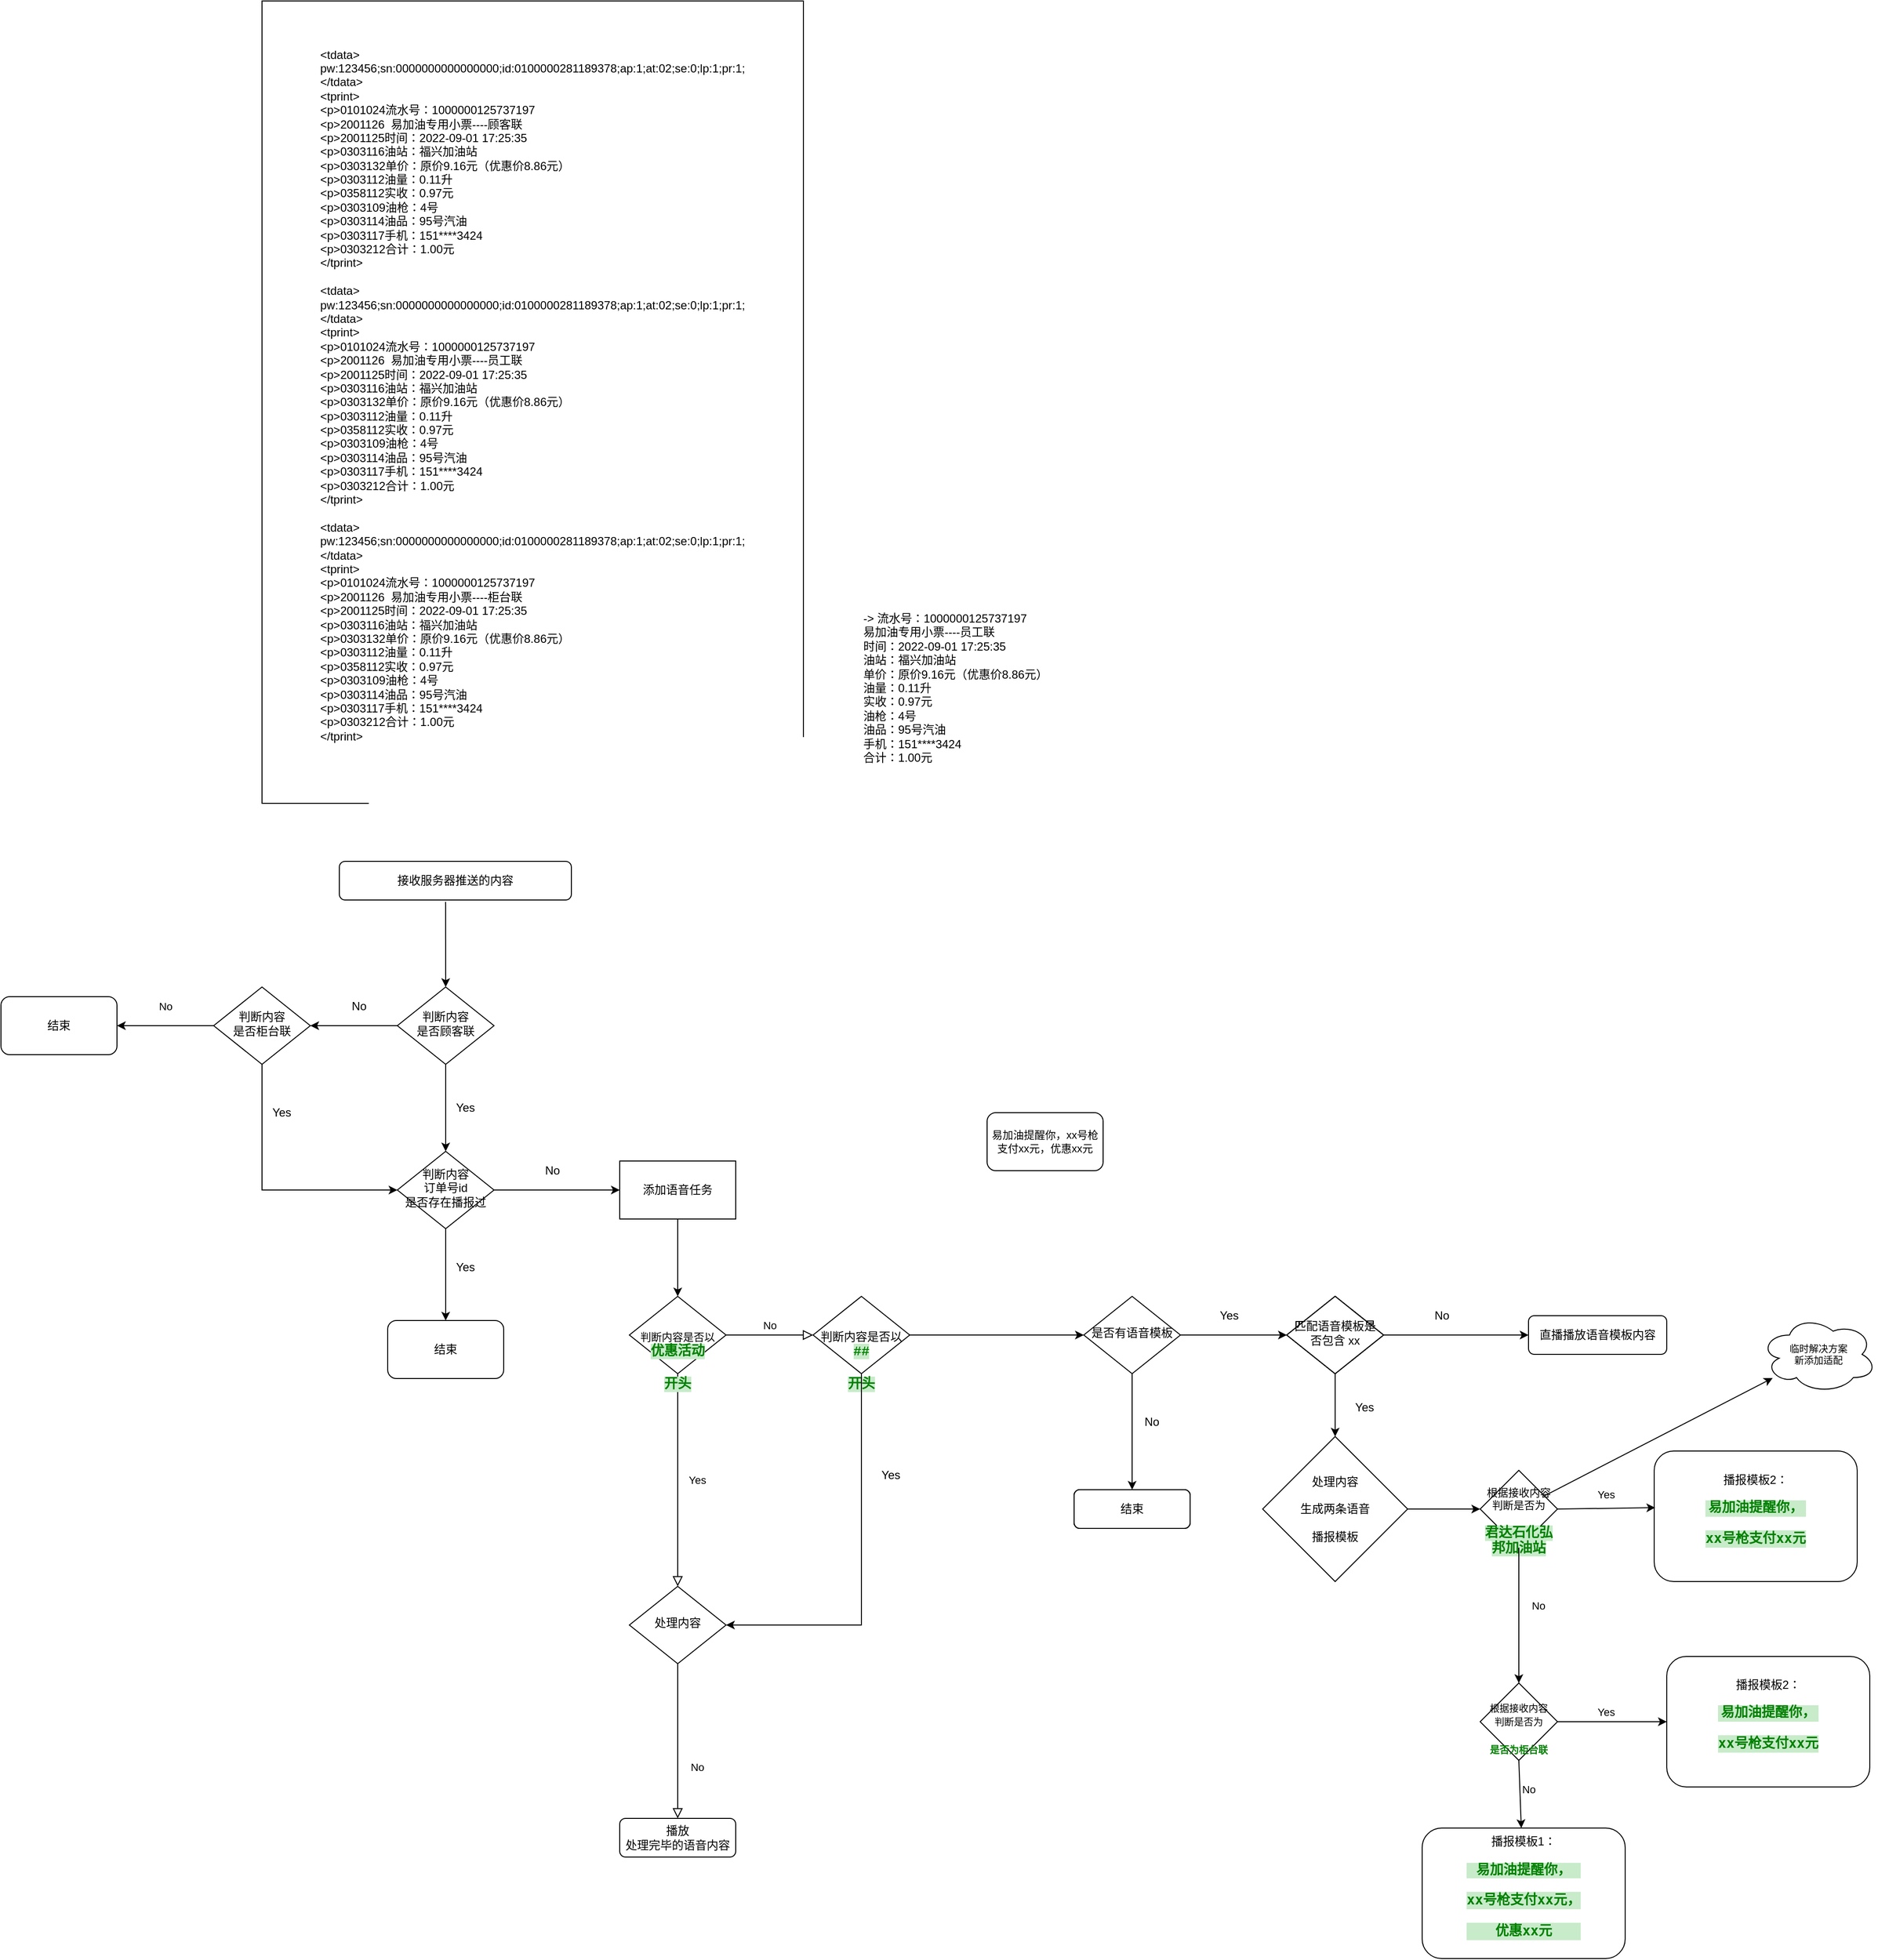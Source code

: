 <mxfile version="20.2.8" type="github">
  <diagram id="C5RBs43oDa-KdzZeNtuy" name="Page-1">
    <mxGraphModel dx="1896" dy="1737" grid="1" gridSize="10" guides="1" tooltips="1" connect="1" arrows="1" fold="1" page="1" pageScale="1" pageWidth="827" pageHeight="1169" math="0" shadow="0">
      <root>
        <mxCell id="WIyWlLk6GJQsqaUBKTNV-0" />
        <mxCell id="WIyWlLk6GJQsqaUBKTNV-1" parent="WIyWlLk6GJQsqaUBKTNV-0" />
        <mxCell id="WIyWlLk6GJQsqaUBKTNV-3" value="接收服务器推送的内容" style="rounded=1;whiteSpace=wrap;html=1;fontSize=12;glass=0;strokeWidth=1;shadow=0;" parent="WIyWlLk6GJQsqaUBKTNV-1" vertex="1">
          <mxGeometry x="-30" y="80" width="240" height="40" as="geometry" />
        </mxCell>
        <mxCell id="WIyWlLk6GJQsqaUBKTNV-4" value="Yes" style="rounded=0;html=1;jettySize=auto;orthogonalLoop=1;fontSize=11;endArrow=block;endFill=0;endSize=8;strokeWidth=1;shadow=0;labelBackgroundColor=none;edgeStyle=orthogonalEdgeStyle;" parent="WIyWlLk6GJQsqaUBKTNV-1" source="WIyWlLk6GJQsqaUBKTNV-6" target="WIyWlLk6GJQsqaUBKTNV-10" edge="1">
          <mxGeometry y="20" relative="1" as="geometry">
            <mxPoint as="offset" />
          </mxGeometry>
        </mxCell>
        <mxCell id="WIyWlLk6GJQsqaUBKTNV-5" value="No" style="edgeStyle=orthogonalEdgeStyle;rounded=0;html=1;jettySize=auto;orthogonalLoop=1;fontSize=11;endArrow=block;endFill=0;endSize=8;strokeWidth=1;shadow=0;labelBackgroundColor=none;entryX=0;entryY=0.5;entryDx=0;entryDy=0;" parent="WIyWlLk6GJQsqaUBKTNV-1" source="WIyWlLk6GJQsqaUBKTNV-6" target="bQDX-uMfjQgSmkw6_x5k-5" edge="1">
          <mxGeometry y="10" relative="1" as="geometry">
            <mxPoint as="offset" />
            <mxPoint x="450" y="520" as="targetPoint" />
          </mxGeometry>
        </mxCell>
        <mxCell id="WIyWlLk6GJQsqaUBKTNV-6" value="&lt;font style=&quot;font-size: 11px;&quot;&gt;&lt;br&gt;&lt;br&gt;&lt;br&gt;&lt;br&gt;判断内容是否以&lt;br&gt;&lt;/font&gt;&lt;span style=&quot;color: rgb(0, 128, 0); font-weight: bold; background-color: rgb(200, 235, 202); font-family: &amp;quot;Courier New&amp;quot;, monospace; font-size: 10.5pt;&quot;&gt;优惠活动&lt;br&gt;&lt;br&gt;开头&lt;/span&gt;" style="rhombus;whiteSpace=wrap;html=1;shadow=0;fontFamily=Helvetica;fontSize=12;align=center;strokeWidth=1;spacing=6;spacingTop=-4;" parent="WIyWlLk6GJQsqaUBKTNV-1" vertex="1">
          <mxGeometry x="270" y="530" width="100" height="80" as="geometry" />
        </mxCell>
        <mxCell id="WIyWlLk6GJQsqaUBKTNV-8" value="No" style="rounded=0;html=1;jettySize=auto;orthogonalLoop=1;fontSize=11;endArrow=block;endFill=0;endSize=8;strokeWidth=1;shadow=0;labelBackgroundColor=none;edgeStyle=orthogonalEdgeStyle;" parent="WIyWlLk6GJQsqaUBKTNV-1" source="WIyWlLk6GJQsqaUBKTNV-10" target="WIyWlLk6GJQsqaUBKTNV-11" edge="1">
          <mxGeometry x="0.333" y="20" relative="1" as="geometry">
            <mxPoint as="offset" />
          </mxGeometry>
        </mxCell>
        <mxCell id="WIyWlLk6GJQsqaUBKTNV-10" value="处理内容" style="rhombus;whiteSpace=wrap;html=1;shadow=0;fontFamily=Helvetica;fontSize=12;align=center;strokeWidth=1;spacing=6;spacingTop=-4;" parent="WIyWlLk6GJQsqaUBKTNV-1" vertex="1">
          <mxGeometry x="270" y="830" width="100" height="80" as="geometry" />
        </mxCell>
        <mxCell id="WIyWlLk6GJQsqaUBKTNV-11" value="播放&lt;br&gt;处理完毕的语音内容" style="rounded=1;whiteSpace=wrap;html=1;fontSize=12;glass=0;strokeWidth=1;shadow=0;" parent="WIyWlLk6GJQsqaUBKTNV-1" vertex="1">
          <mxGeometry x="260" y="1070" width="120" height="40" as="geometry" />
        </mxCell>
        <mxCell id="bQDX-uMfjQgSmkw6_x5k-0" value="-&gt; 流水号：1000000125737197&#xa;  易加油专用小票----员工联&#xa;时间：2022-09-01 17:25:35&#xa;油站：福兴加油站&#xa;单价：原价9.16元（优惠价8.86元）&#xa;油量：0.11升&#xa;实收：0.97元&#xa;油枪：4号&#xa;油品：95号汽油&#xa;手机：151****3424&#xa;合计：1.00元" style="text;whiteSpace=wrap;html=1;" vertex="1" parent="WIyWlLk6GJQsqaUBKTNV-1">
          <mxGeometry x="510" y="-185" width="230" height="180" as="geometry" />
        </mxCell>
        <mxCell id="bQDX-uMfjQgSmkw6_x5k-4" value="&lt;div style=&quot;text-align: left;&quot;&gt;&amp;lt;tdata&amp;gt;&lt;/div&gt;&lt;div style=&quot;text-align: left;&quot;&gt;&lt;span style=&quot;&quot;&gt;	&lt;/span&gt;pw:123456;sn:0000000000000000;id:0100000281189378;ap:1;at:02;se:0;lp:1;pr:1;&lt;/div&gt;&lt;div style=&quot;text-align: left;&quot;&gt;&amp;lt;/tdata&amp;gt;&lt;/div&gt;&lt;div style=&quot;text-align: left;&quot;&gt;&amp;lt;tprint&amp;gt;&lt;/div&gt;&lt;div style=&quot;text-align: left;&quot;&gt;&amp;lt;p&amp;gt;0101024流水号：1000000125737197&lt;/div&gt;&lt;div style=&quot;text-align: left;&quot;&gt;&amp;lt;p&amp;gt;2001126&amp;nbsp; 易加油专用小票----顾客联&lt;/div&gt;&lt;div style=&quot;text-align: left;&quot;&gt;&amp;lt;p&amp;gt;2001125时间：2022-09-01 17:25:35&lt;/div&gt;&lt;div style=&quot;text-align: left;&quot;&gt;&amp;lt;p&amp;gt;0303116油站：福兴加油站&lt;/div&gt;&lt;div style=&quot;text-align: left;&quot;&gt;&amp;lt;p&amp;gt;0303132单价：原价9.16元（优惠价8.86元）&lt;/div&gt;&lt;div style=&quot;text-align: left;&quot;&gt;&amp;lt;p&amp;gt;0303112油量：0.11升&lt;/div&gt;&lt;div style=&quot;text-align: left;&quot;&gt;&amp;lt;p&amp;gt;0358112实收：0.97元&lt;/div&gt;&lt;div style=&quot;text-align: left;&quot;&gt;&amp;lt;p&amp;gt;0303109油枪：4号&lt;/div&gt;&lt;div style=&quot;text-align: left;&quot;&gt;&amp;lt;p&amp;gt;0303114油品：95号汽油&lt;/div&gt;&lt;div style=&quot;text-align: left;&quot;&gt;&amp;lt;p&amp;gt;0303117手机：151****3424&lt;/div&gt;&lt;div style=&quot;text-align: left;&quot;&gt;&amp;lt;p&amp;gt;0303212合计：1.00元&lt;/div&gt;&lt;div style=&quot;text-align: left;&quot;&gt;&amp;lt;/tprint&amp;gt;&lt;/div&gt;&lt;div&gt;&lt;br&gt;&lt;/div&gt;&lt;div&gt;&lt;div style=&quot;text-align: left;&quot;&gt;&amp;lt;tdata&amp;gt;&lt;/div&gt;&lt;div style=&quot;text-align: left;&quot;&gt;&lt;span style=&quot;&quot;&gt;	&lt;/span&gt;pw:123456;sn:0000000000000000;id:0100000281189378;ap:1;at:02;se:0;lp:1;pr:1;&lt;/div&gt;&lt;div style=&quot;text-align: left;&quot;&gt;&amp;lt;/tdata&amp;gt;&lt;/div&gt;&lt;div style=&quot;text-align: left;&quot;&gt;&amp;lt;tprint&amp;gt;&lt;/div&gt;&lt;div style=&quot;text-align: left;&quot;&gt;&amp;lt;p&amp;gt;0101024流水号：1000000125737197&lt;/div&gt;&lt;div style=&quot;text-align: left;&quot;&gt;&amp;lt;p&amp;gt;2001126&amp;nbsp; 易加油专用小票----员工联&lt;/div&gt;&lt;div style=&quot;text-align: left;&quot;&gt;&amp;lt;p&amp;gt;2001125时间：2022-09-01 17:25:35&lt;/div&gt;&lt;div style=&quot;text-align: left;&quot;&gt;&amp;lt;p&amp;gt;0303116油站：福兴加油站&lt;/div&gt;&lt;div style=&quot;text-align: left;&quot;&gt;&amp;lt;p&amp;gt;0303132单价：原价9.16元（优惠价8.86元）&lt;/div&gt;&lt;div style=&quot;text-align: left;&quot;&gt;&amp;lt;p&amp;gt;0303112油量：0.11升&lt;/div&gt;&lt;div style=&quot;text-align: left;&quot;&gt;&amp;lt;p&amp;gt;0358112实收：0.97元&lt;/div&gt;&lt;div style=&quot;text-align: left;&quot;&gt;&amp;lt;p&amp;gt;0303109油枪：4号&lt;/div&gt;&lt;div style=&quot;text-align: left;&quot;&gt;&amp;lt;p&amp;gt;0303114油品：95号汽油&lt;/div&gt;&lt;div style=&quot;text-align: left;&quot;&gt;&amp;lt;p&amp;gt;0303117手机：151****3424&lt;/div&gt;&lt;div style=&quot;text-align: left;&quot;&gt;&amp;lt;p&amp;gt;0303212合计：1.00元&lt;/div&gt;&lt;div style=&quot;text-align: left;&quot;&gt;&amp;lt;/tprint&amp;gt;&lt;/div&gt;&lt;div&gt;&lt;br&gt;&lt;div style=&quot;text-align: left;&quot;&gt;&amp;lt;tdata&amp;gt;&lt;/div&gt;&lt;div style=&quot;text-align: left;&quot;&gt;&lt;span style=&quot;&quot;&gt;	&lt;/span&gt;pw:123456;sn:0000000000000000;id:0100000281189378;ap:1;at:02;se:0;lp:1;pr:1;&lt;/div&gt;&lt;div style=&quot;text-align: left;&quot;&gt;&amp;lt;/tdata&amp;gt;&lt;/div&gt;&lt;div style=&quot;text-align: left;&quot;&gt;&amp;lt;tprint&amp;gt;&lt;/div&gt;&lt;div style=&quot;text-align: left;&quot;&gt;&amp;lt;p&amp;gt;0101024流水号：1000000125737197&lt;/div&gt;&lt;div style=&quot;text-align: left;&quot;&gt;&amp;lt;p&amp;gt;2001126&amp;nbsp; 易加油专用小票----柜台联&lt;/div&gt;&lt;div style=&quot;text-align: left;&quot;&gt;&amp;lt;p&amp;gt;2001125时间：2022-09-01 17:25:35&lt;/div&gt;&lt;div style=&quot;text-align: left;&quot;&gt;&amp;lt;p&amp;gt;0303116油站：福兴加油站&lt;/div&gt;&lt;div style=&quot;text-align: left;&quot;&gt;&amp;lt;p&amp;gt;0303132单价：原价9.16元（优惠价8.86元）&lt;/div&gt;&lt;div style=&quot;text-align: left;&quot;&gt;&amp;lt;p&amp;gt;0303112油量：0.11升&lt;/div&gt;&lt;div style=&quot;text-align: left;&quot;&gt;&amp;lt;p&amp;gt;0358112实收：0.97元&lt;/div&gt;&lt;div style=&quot;text-align: left;&quot;&gt;&amp;lt;p&amp;gt;0303109油枪：4号&lt;/div&gt;&lt;div style=&quot;text-align: left;&quot;&gt;&amp;lt;p&amp;gt;0303114油品：95号汽油&lt;/div&gt;&lt;div style=&quot;text-align: left;&quot;&gt;&amp;lt;p&amp;gt;0303117手机：151****3424&lt;/div&gt;&lt;div style=&quot;text-align: left;&quot;&gt;&amp;lt;p&amp;gt;0303212合计：1.00元&lt;/div&gt;&lt;div style=&quot;text-align: left;&quot;&gt;&amp;lt;/tprint&amp;gt;&lt;/div&gt;&lt;div&gt;&lt;br&gt;&lt;/div&gt;&lt;/div&gt;&lt;/div&gt;" style="rounded=0;whiteSpace=wrap;html=1;" vertex="1" parent="WIyWlLk6GJQsqaUBKTNV-1">
          <mxGeometry x="-110" y="-810" width="560" height="830" as="geometry" />
        </mxCell>
        <mxCell id="bQDX-uMfjQgSmkw6_x5k-5" value="&lt;br&gt;&lt;br&gt;&lt;br&gt;&lt;br&gt;判断内容是否以&lt;span style=&quot;background-color: rgb(248, 249, 250);&quot;&gt;&lt;br&gt;&lt;/span&gt;&lt;font face=&quot;Courier New, monospace&quot; color=&quot;#008000&quot;&gt;&lt;span style=&quot;font-size: 14px; background-color: rgb(200, 235, 202);&quot;&gt;&lt;b&gt;##&lt;br&gt;&lt;br&gt;开头&lt;/b&gt;&lt;/span&gt;&lt;/font&gt;" style="rhombus;whiteSpace=wrap;html=1;shadow=0;fontFamily=Helvetica;fontSize=12;align=center;strokeWidth=1;spacing=6;spacingTop=-4;" vertex="1" parent="WIyWlLk6GJQsqaUBKTNV-1">
          <mxGeometry x="460" y="530" width="100" height="80" as="geometry" />
        </mxCell>
        <mxCell id="bQDX-uMfjQgSmkw6_x5k-6" value="" style="endArrow=classic;html=1;rounded=0;exitX=0.5;exitY=1;exitDx=0;exitDy=0;entryX=1;entryY=0.5;entryDx=0;entryDy=0;" edge="1" parent="WIyWlLk6GJQsqaUBKTNV-1" source="bQDX-uMfjQgSmkw6_x5k-5" target="WIyWlLk6GJQsqaUBKTNV-10">
          <mxGeometry width="50" height="50" relative="1" as="geometry">
            <mxPoint x="390" y="550" as="sourcePoint" />
            <mxPoint x="500" y="750" as="targetPoint" />
            <Array as="points">
              <mxPoint x="510" y="870" />
            </Array>
          </mxGeometry>
        </mxCell>
        <mxCell id="bQDX-uMfjQgSmkw6_x5k-8" value="Yes" style="text;html=1;align=center;verticalAlign=middle;resizable=0;points=[];autosize=1;strokeColor=none;fillColor=none;" vertex="1" parent="WIyWlLk6GJQsqaUBKTNV-1">
          <mxGeometry x="520" y="700" width="40" height="30" as="geometry" />
        </mxCell>
        <mxCell id="bQDX-uMfjQgSmkw6_x5k-11" value="是否有语音模板" style="rhombus;whiteSpace=wrap;html=1;shadow=0;fontFamily=Helvetica;fontSize=12;align=center;strokeWidth=1;spacing=6;spacingTop=-4;" vertex="1" parent="WIyWlLk6GJQsqaUBKTNV-1">
          <mxGeometry x="740" y="530" width="100" height="80" as="geometry" />
        </mxCell>
        <mxCell id="bQDX-uMfjQgSmkw6_x5k-13" value="" style="endArrow=classic;html=1;rounded=0;exitX=0.5;exitY=1;exitDx=0;exitDy=0;" edge="1" parent="WIyWlLk6GJQsqaUBKTNV-1" source="bQDX-uMfjQgSmkw6_x5k-11" target="bQDX-uMfjQgSmkw6_x5k-16">
          <mxGeometry width="50" height="50" relative="1" as="geometry">
            <mxPoint x="650" y="740" as="sourcePoint" />
            <mxPoint x="790" y="720" as="targetPoint" />
          </mxGeometry>
        </mxCell>
        <mxCell id="bQDX-uMfjQgSmkw6_x5k-15" value="No" style="text;html=1;align=center;verticalAlign=middle;resizable=0;points=[];autosize=1;strokeColor=none;fillColor=none;" vertex="1" parent="WIyWlLk6GJQsqaUBKTNV-1">
          <mxGeometry x="790" y="645" width="40" height="30" as="geometry" />
        </mxCell>
        <mxCell id="bQDX-uMfjQgSmkw6_x5k-16" value="结束" style="rounded=1;whiteSpace=wrap;html=1;fontSize=12;glass=0;strokeWidth=1;shadow=0;" vertex="1" parent="WIyWlLk6GJQsqaUBKTNV-1">
          <mxGeometry x="730" y="730" width="120" height="40" as="geometry" />
        </mxCell>
        <mxCell id="bQDX-uMfjQgSmkw6_x5k-17" value="" style="endArrow=classic;html=1;rounded=0;exitX=1;exitY=0.5;exitDx=0;exitDy=0;entryX=0;entryY=0.5;entryDx=0;entryDy=0;" edge="1" parent="WIyWlLk6GJQsqaUBKTNV-1" source="bQDX-uMfjQgSmkw6_x5k-11" target="bQDX-uMfjQgSmkw6_x5k-19">
          <mxGeometry width="50" height="50" relative="1" as="geometry">
            <mxPoint x="930" y="690" as="sourcePoint" />
            <mxPoint x="970" y="570" as="targetPoint" />
          </mxGeometry>
        </mxCell>
        <mxCell id="bQDX-uMfjQgSmkw6_x5k-18" value="Yes" style="text;html=1;align=center;verticalAlign=middle;resizable=0;points=[];autosize=1;strokeColor=none;fillColor=none;" vertex="1" parent="WIyWlLk6GJQsqaUBKTNV-1">
          <mxGeometry x="870" y="535" width="40" height="30" as="geometry" />
        </mxCell>
        <mxCell id="bQDX-uMfjQgSmkw6_x5k-19" value="匹配语音模板是否包含 xx" style="rhombus;whiteSpace=wrap;html=1;shadow=0;fontFamily=Helvetica;fontSize=12;align=center;strokeWidth=1;spacing=6;spacingTop=-4;" vertex="1" parent="WIyWlLk6GJQsqaUBKTNV-1">
          <mxGeometry x="950" y="530" width="100" height="80" as="geometry" />
        </mxCell>
        <mxCell id="bQDX-uMfjQgSmkw6_x5k-20" value="" style="endArrow=classic;html=1;rounded=0;exitX=0.5;exitY=1;exitDx=0;exitDy=0;entryX=0.5;entryY=0;entryDx=0;entryDy=0;" edge="1" parent="WIyWlLk6GJQsqaUBKTNV-1" source="bQDX-uMfjQgSmkw6_x5k-19" target="bQDX-uMfjQgSmkw6_x5k-68">
          <mxGeometry width="50" height="50" relative="1" as="geometry">
            <mxPoint x="650" y="740" as="sourcePoint" />
            <mxPoint x="1000" y="680" as="targetPoint" />
          </mxGeometry>
        </mxCell>
        <mxCell id="bQDX-uMfjQgSmkw6_x5k-21" value="Yes" style="text;html=1;align=center;verticalAlign=middle;resizable=0;points=[];autosize=1;strokeColor=none;fillColor=none;" vertex="1" parent="WIyWlLk6GJQsqaUBKTNV-1">
          <mxGeometry x="1010" y="630" width="40" height="30" as="geometry" />
        </mxCell>
        <mxCell id="bQDX-uMfjQgSmkw6_x5k-27" value="播报模板1：&lt;br&gt;&lt;pre style=&quot;background-color: rgb(200, 235, 202); font-family: &amp;quot;Courier New&amp;quot;, monospace; font-size: 10.5pt;&quot;&gt;&lt;span style=&quot;color:#008000;font-weight:bold;&quot;&gt;易加油提醒你，&lt;/span&gt;&lt;/pre&gt;&lt;pre style=&quot;background-color: rgb(200, 235, 202); font-family: &amp;quot;Courier New&amp;quot;, monospace; font-size: 10.5pt;&quot;&gt;&lt;span style=&quot;color:#008000;font-weight:bold;font-family:&#39;JetBrains Mono&#39;,monospace;&quot;&gt;xx&lt;/span&gt;&lt;span style=&quot;color:#008000;font-weight:bold;&quot;&gt;号枪支付&lt;/span&gt;&lt;span style=&quot;color:#008000;font-weight:bold;font-family:&#39;JetBrains Mono&#39;,monospace;&quot;&gt;xx&lt;/span&gt;&lt;span style=&quot;color:#008000;font-weight:bold;&quot;&gt;元，&lt;/span&gt;&lt;/pre&gt;&lt;pre style=&quot;background-color: rgb(200, 235, 202); font-family: &amp;quot;Courier New&amp;quot;, monospace; font-size: 10.5pt;&quot;&gt;&lt;span style=&quot;color:#008000;font-weight:bold;&quot;&gt;优惠&lt;/span&gt;&lt;span style=&quot;color:#008000;font-weight:bold;font-family:&#39;JetBrains Mono&#39;,monospace;&quot;&gt;xx&lt;/span&gt;&lt;span style=&quot;color:#008000;font-weight:bold;&quot;&gt;元&lt;/span&gt;&lt;/pre&gt;" style="rounded=1;whiteSpace=wrap;html=1;" vertex="1" parent="WIyWlLk6GJQsqaUBKTNV-1">
          <mxGeometry x="1090" y="1080" width="210" height="135" as="geometry" />
        </mxCell>
        <mxCell id="bQDX-uMfjQgSmkw6_x5k-29" value="播报模板2：&lt;br&gt;&lt;pre style=&quot;background-color: rgb(200, 235, 202); font-family: &amp;quot;Courier New&amp;quot;, monospace; font-size: 10.5pt;&quot;&gt;&lt;span style=&quot;color:#008000;font-weight:bold;&quot;&gt;易加油提醒你，&lt;/span&gt;&lt;/pre&gt;&lt;pre style=&quot;background-color: rgb(200, 235, 202); font-family: &amp;quot;Courier New&amp;quot;, monospace; font-size: 10.5pt;&quot;&gt;&lt;span style=&quot;color:#008000;font-weight:bold;font-family:&#39;JetBrains Mono&#39;,monospace;&quot;&gt;xx&lt;/span&gt;&lt;span style=&quot;color:#008000;font-weight:bold;&quot;&gt;号枪支付&lt;/span&gt;&lt;span style=&quot;color:#008000;font-weight:bold;font-family:&#39;JetBrains Mono&#39;,monospace;&quot;&gt;xx&lt;/span&gt;&lt;span style=&quot;color:#008000;font-weight:bold;&quot;&gt;元&lt;/span&gt;&lt;/pre&gt;" style="rounded=1;whiteSpace=wrap;html=1;" vertex="1" parent="WIyWlLk6GJQsqaUBKTNV-1">
          <mxGeometry x="1330" y="690" width="210" height="135" as="geometry" />
        </mxCell>
        <mxCell id="bQDX-uMfjQgSmkw6_x5k-37" value="" style="endArrow=classic;html=1;rounded=0;exitX=1;exitY=0.5;exitDx=0;exitDy=0;entryX=0;entryY=0.5;entryDx=0;entryDy=0;" edge="1" parent="WIyWlLk6GJQsqaUBKTNV-1" source="bQDX-uMfjQgSmkw6_x5k-19" target="bQDX-uMfjQgSmkw6_x5k-39">
          <mxGeometry width="50" height="50" relative="1" as="geometry">
            <mxPoint x="960" y="910" as="sourcePoint" />
            <mxPoint x="1180" y="570" as="targetPoint" />
          </mxGeometry>
        </mxCell>
        <mxCell id="bQDX-uMfjQgSmkw6_x5k-38" value="No" style="text;html=1;align=center;verticalAlign=middle;resizable=0;points=[];autosize=1;strokeColor=none;fillColor=none;" vertex="1" parent="WIyWlLk6GJQsqaUBKTNV-1">
          <mxGeometry x="1090" y="535" width="40" height="30" as="geometry" />
        </mxCell>
        <mxCell id="bQDX-uMfjQgSmkw6_x5k-39" value="直播播放语音模板内容" style="rounded=1;whiteSpace=wrap;html=1;fontSize=12;glass=0;strokeWidth=1;shadow=0;" vertex="1" parent="WIyWlLk6GJQsqaUBKTNV-1">
          <mxGeometry x="1200" y="550" width="143" height="40" as="geometry" />
        </mxCell>
        <mxCell id="bQDX-uMfjQgSmkw6_x5k-43" value="结束" style="rounded=1;whiteSpace=wrap;html=1;fontSize=12;glass=0;strokeWidth=1;shadow=0;" vertex="1" parent="WIyWlLk6GJQsqaUBKTNV-1">
          <mxGeometry x="730" y="730" width="120" height="40" as="geometry" />
        </mxCell>
        <mxCell id="bQDX-uMfjQgSmkw6_x5k-45" value="匹配语音模板是否包含 xx" style="rhombus;whiteSpace=wrap;html=1;shadow=0;fontFamily=Helvetica;fontSize=12;align=center;strokeWidth=1;spacing=6;spacingTop=-4;" vertex="1" parent="WIyWlLk6GJQsqaUBKTNV-1">
          <mxGeometry x="950" y="530" width="100" height="80" as="geometry" />
        </mxCell>
        <mxCell id="bQDX-uMfjQgSmkw6_x5k-46" value="结束" style="rounded=1;whiteSpace=wrap;html=1;fontSize=12;glass=0;strokeWidth=1;shadow=0;" vertex="1" parent="WIyWlLk6GJQsqaUBKTNV-1">
          <mxGeometry x="730" y="730" width="120" height="40" as="geometry" />
        </mxCell>
        <mxCell id="bQDX-uMfjQgSmkw6_x5k-48" value="匹配语音模板是否包含 xx" style="rhombus;whiteSpace=wrap;html=1;shadow=0;fontFamily=Helvetica;fontSize=12;align=center;strokeWidth=1;spacing=6;spacingTop=-4;" vertex="1" parent="WIyWlLk6GJQsqaUBKTNV-1">
          <mxGeometry x="950" y="530" width="100" height="80" as="geometry" />
        </mxCell>
        <mxCell id="bQDX-uMfjQgSmkw6_x5k-51" value="结束" style="rounded=1;whiteSpace=wrap;html=1;fontSize=12;glass=0;strokeWidth=1;shadow=0;" vertex="1" parent="WIyWlLk6GJQsqaUBKTNV-1">
          <mxGeometry x="730" y="730" width="120" height="40" as="geometry" />
        </mxCell>
        <mxCell id="bQDX-uMfjQgSmkw6_x5k-53" value="匹配语音模板是否包含 xx" style="rhombus;whiteSpace=wrap;html=1;shadow=0;fontFamily=Helvetica;fontSize=12;align=center;strokeWidth=1;spacing=6;spacingTop=-4;" vertex="1" parent="WIyWlLk6GJQsqaUBKTNV-1">
          <mxGeometry x="950" y="530" width="100" height="80" as="geometry" />
        </mxCell>
        <mxCell id="bQDX-uMfjQgSmkw6_x5k-57" value="结束" style="rounded=1;whiteSpace=wrap;html=1;fontSize=12;glass=0;strokeWidth=1;shadow=0;" vertex="1" parent="WIyWlLk6GJQsqaUBKTNV-1">
          <mxGeometry x="730" y="730" width="120" height="40" as="geometry" />
        </mxCell>
        <mxCell id="bQDX-uMfjQgSmkw6_x5k-59" value="匹配语音模板是否包含 xx" style="rhombus;whiteSpace=wrap;html=1;shadow=0;fontFamily=Helvetica;fontSize=12;align=center;strokeWidth=1;spacing=6;spacingTop=-4;" vertex="1" parent="WIyWlLk6GJQsqaUBKTNV-1">
          <mxGeometry x="950" y="530" width="100" height="80" as="geometry" />
        </mxCell>
        <mxCell id="bQDX-uMfjQgSmkw6_x5k-61" value="&lt;font style=&quot;&quot;&gt;&lt;br&gt;&lt;font style=&quot;&quot;&gt;&lt;font size=&quot;1&quot;&gt;根据接收内容&lt;/font&gt;&lt;br style=&quot;&quot;&gt;&lt;font size=&quot;1&quot;&gt;判断是否为&lt;/font&gt;&lt;br&gt;&lt;br&gt;&lt;font style=&quot;font-size: 10px;&quot; face=&quot;Courier New, monospace&quot; color=&quot;#008000&quot;&gt;&lt;b style=&quot;&quot;&gt;是否为柜台联&lt;/b&gt;&lt;/font&gt;&lt;/font&gt;&lt;/font&gt;" style="rhombus;whiteSpace=wrap;html=1;" vertex="1" parent="WIyWlLk6GJQsqaUBKTNV-1">
          <mxGeometry x="1150" y="930" width="80" height="80" as="geometry" />
        </mxCell>
        <mxCell id="bQDX-uMfjQgSmkw6_x5k-63" value="结束" style="rounded=1;whiteSpace=wrap;html=1;fontSize=12;glass=0;strokeWidth=1;shadow=0;" vertex="1" parent="WIyWlLk6GJQsqaUBKTNV-1">
          <mxGeometry x="730" y="730" width="120" height="40" as="geometry" />
        </mxCell>
        <mxCell id="bQDX-uMfjQgSmkw6_x5k-65" value="匹配语音模板是否包含 xx" style="rhombus;whiteSpace=wrap;html=1;shadow=0;fontFamily=Helvetica;fontSize=12;align=center;strokeWidth=1;spacing=6;spacingTop=-4;" vertex="1" parent="WIyWlLk6GJQsqaUBKTNV-1">
          <mxGeometry x="950" y="530" width="100" height="80" as="geometry" />
        </mxCell>
        <mxCell id="bQDX-uMfjQgSmkw6_x5k-68" value="处理内容&lt;br&gt;&lt;br&gt;生成两条语音&lt;br&gt;&lt;br&gt;播报模板" style="rhombus;whiteSpace=wrap;html=1;" vertex="1" parent="WIyWlLk6GJQsqaUBKTNV-1">
          <mxGeometry x="925" y="675" width="150" height="150" as="geometry" />
        </mxCell>
        <mxCell id="bQDX-uMfjQgSmkw6_x5k-71" value="" style="endArrow=classic;html=1;rounded=0;exitX=0.458;exitY=1.05;exitDx=0;exitDy=0;exitPerimeter=0;entryX=0.5;entryY=0;entryDx=0;entryDy=0;" edge="1" parent="WIyWlLk6GJQsqaUBKTNV-1" source="WIyWlLk6GJQsqaUBKTNV-3" target="bQDX-uMfjQgSmkw6_x5k-72">
          <mxGeometry width="50" height="50" relative="1" as="geometry">
            <mxPoint x="180" y="420" as="sourcePoint" />
            <mxPoint x="80" y="250" as="targetPoint" />
          </mxGeometry>
        </mxCell>
        <mxCell id="bQDX-uMfjQgSmkw6_x5k-72" value="判断内容&lt;br&gt;是否顾客联" style="rhombus;whiteSpace=wrap;html=1;shadow=0;fontFamily=Helvetica;fontSize=12;align=center;strokeWidth=1;spacing=6;spacingTop=-4;" vertex="1" parent="WIyWlLk6GJQsqaUBKTNV-1">
          <mxGeometry x="30" y="210" width="100" height="80" as="geometry" />
        </mxCell>
        <mxCell id="bQDX-uMfjQgSmkw6_x5k-73" value="" style="endArrow=classic;html=1;rounded=0;exitX=0.5;exitY=1;exitDx=0;exitDy=0;entryX=0.5;entryY=0;entryDx=0;entryDy=0;" edge="1" parent="WIyWlLk6GJQsqaUBKTNV-1" source="bQDX-uMfjQgSmkw6_x5k-72" target="bQDX-uMfjQgSmkw6_x5k-75">
          <mxGeometry width="50" height="50" relative="1" as="geometry">
            <mxPoint x="180" y="450" as="sourcePoint" />
            <mxPoint x="80" y="380" as="targetPoint" />
          </mxGeometry>
        </mxCell>
        <mxCell id="bQDX-uMfjQgSmkw6_x5k-74" value="Yes" style="text;html=1;align=center;verticalAlign=middle;resizable=0;points=[];autosize=1;strokeColor=none;fillColor=none;" vertex="1" parent="WIyWlLk6GJQsqaUBKTNV-1">
          <mxGeometry x="80" y="320" width="40" height="30" as="geometry" />
        </mxCell>
        <mxCell id="bQDX-uMfjQgSmkw6_x5k-75" value="判断内容&lt;br&gt;订单号id&lt;br&gt;是否存在播报过" style="rhombus;whiteSpace=wrap;html=1;shadow=0;fontFamily=Helvetica;fontSize=12;align=center;strokeWidth=1;spacing=6;spacingTop=-4;" vertex="1" parent="WIyWlLk6GJQsqaUBKTNV-1">
          <mxGeometry x="30" y="380" width="100" height="80" as="geometry" />
        </mxCell>
        <mxCell id="bQDX-uMfjQgSmkw6_x5k-76" value="" style="endArrow=classic;html=1;rounded=0;exitX=0.5;exitY=1;exitDx=0;exitDy=0;entryX=0.5;entryY=0;entryDx=0;entryDy=0;" edge="1" parent="WIyWlLk6GJQsqaUBKTNV-1" source="bQDX-uMfjQgSmkw6_x5k-75" target="bQDX-uMfjQgSmkw6_x5k-79">
          <mxGeometry width="50" height="50" relative="1" as="geometry">
            <mxPoint x="640" y="460" as="sourcePoint" />
            <mxPoint x="80" y="540" as="targetPoint" />
          </mxGeometry>
        </mxCell>
        <mxCell id="bQDX-uMfjQgSmkw6_x5k-77" value="Yes" style="text;html=1;align=center;verticalAlign=middle;resizable=0;points=[];autosize=1;strokeColor=none;fillColor=none;" vertex="1" parent="WIyWlLk6GJQsqaUBKTNV-1">
          <mxGeometry x="80" y="485" width="40" height="30" as="geometry" />
        </mxCell>
        <mxCell id="bQDX-uMfjQgSmkw6_x5k-79" value="结束" style="rounded=1;whiteSpace=wrap;html=1;" vertex="1" parent="WIyWlLk6GJQsqaUBKTNV-1">
          <mxGeometry x="20" y="555" width="120" height="60" as="geometry" />
        </mxCell>
        <mxCell id="bQDX-uMfjQgSmkw6_x5k-82" value="" style="endArrow=classic;html=1;rounded=0;exitX=1;exitY=0.5;exitDx=0;exitDy=0;entryX=0;entryY=0.5;entryDx=0;entryDy=0;" edge="1" parent="WIyWlLk6GJQsqaUBKTNV-1" source="bQDX-uMfjQgSmkw6_x5k-75" target="bQDX-uMfjQgSmkw6_x5k-84">
          <mxGeometry width="50" height="50" relative="1" as="geometry">
            <mxPoint x="640" y="560" as="sourcePoint" />
            <mxPoint x="210" y="420" as="targetPoint" />
          </mxGeometry>
        </mxCell>
        <mxCell id="bQDX-uMfjQgSmkw6_x5k-83" value="No" style="text;html=1;align=center;verticalAlign=middle;resizable=0;points=[];autosize=1;strokeColor=none;fillColor=none;" vertex="1" parent="WIyWlLk6GJQsqaUBKTNV-1">
          <mxGeometry x="170" y="385" width="40" height="30" as="geometry" />
        </mxCell>
        <mxCell id="bQDX-uMfjQgSmkw6_x5k-84" value="添加语音任务" style="rounded=0;whiteSpace=wrap;html=1;" vertex="1" parent="WIyWlLk6GJQsqaUBKTNV-1">
          <mxGeometry x="260" y="390" width="120" height="60" as="geometry" />
        </mxCell>
        <mxCell id="bQDX-uMfjQgSmkw6_x5k-88" value="" style="endArrow=classic;html=1;rounded=0;exitX=0;exitY=0.5;exitDx=0;exitDy=0;entryX=1;entryY=0.5;entryDx=0;entryDy=0;" edge="1" parent="WIyWlLk6GJQsqaUBKTNV-1" source="bQDX-uMfjQgSmkw6_x5k-72" target="bQDX-uMfjQgSmkw6_x5k-89">
          <mxGeometry width="50" height="50" relative="1" as="geometry">
            <mxPoint x="640" y="360" as="sourcePoint" />
            <mxPoint x="-60" y="250" as="targetPoint" />
          </mxGeometry>
        </mxCell>
        <mxCell id="bQDX-uMfjQgSmkw6_x5k-89" value="判断内容&lt;br&gt;是否柜台联" style="rhombus;whiteSpace=wrap;html=1;shadow=0;fontFamily=Helvetica;fontSize=12;align=center;strokeWidth=1;spacing=6;spacingTop=-4;" vertex="1" parent="WIyWlLk6GJQsqaUBKTNV-1">
          <mxGeometry x="-160" y="210" width="100" height="80" as="geometry" />
        </mxCell>
        <mxCell id="bQDX-uMfjQgSmkw6_x5k-90" value="No" style="text;html=1;align=center;verticalAlign=middle;resizable=0;points=[];autosize=1;strokeColor=none;fillColor=none;" vertex="1" parent="WIyWlLk6GJQsqaUBKTNV-1">
          <mxGeometry x="-30" y="215" width="40" height="30" as="geometry" />
        </mxCell>
        <mxCell id="bQDX-uMfjQgSmkw6_x5k-91" value="" style="endArrow=classic;html=1;rounded=0;exitX=0.5;exitY=1;exitDx=0;exitDy=0;entryX=0;entryY=0.5;entryDx=0;entryDy=0;" edge="1" parent="WIyWlLk6GJQsqaUBKTNV-1" source="bQDX-uMfjQgSmkw6_x5k-89" target="bQDX-uMfjQgSmkw6_x5k-75">
          <mxGeometry width="50" height="50" relative="1" as="geometry">
            <mxPoint x="90" y="340" as="sourcePoint" />
            <mxPoint x="-110" y="430" as="targetPoint" />
            <Array as="points">
              <mxPoint x="-110" y="420" />
            </Array>
          </mxGeometry>
        </mxCell>
        <mxCell id="bQDX-uMfjQgSmkw6_x5k-92" value="Yes" style="text;html=1;align=center;verticalAlign=middle;resizable=0;points=[];autosize=1;strokeColor=none;fillColor=none;" vertex="1" parent="WIyWlLk6GJQsqaUBKTNV-1">
          <mxGeometry x="-110" y="325" width="40" height="30" as="geometry" />
        </mxCell>
        <mxCell id="bQDX-uMfjQgSmkw6_x5k-93" value="" style="endArrow=classic;html=1;rounded=0;exitX=0.5;exitY=1;exitDx=0;exitDy=0;entryX=0.5;entryY=0;entryDx=0;entryDy=0;" edge="1" parent="WIyWlLk6GJQsqaUBKTNV-1" source="bQDX-uMfjQgSmkw6_x5k-84" target="WIyWlLk6GJQsqaUBKTNV-6">
          <mxGeometry width="50" height="50" relative="1" as="geometry">
            <mxPoint x="440" y="700" as="sourcePoint" />
            <mxPoint x="490" y="650" as="targetPoint" />
          </mxGeometry>
        </mxCell>
        <mxCell id="bQDX-uMfjQgSmkw6_x5k-95" value="" style="endArrow=classic;html=1;rounded=0;exitX=1;exitY=0.5;exitDx=0;exitDy=0;entryX=0;entryY=0.5;entryDx=0;entryDy=0;" edge="1" parent="WIyWlLk6GJQsqaUBKTNV-1" source="bQDX-uMfjQgSmkw6_x5k-5" target="bQDX-uMfjQgSmkw6_x5k-11">
          <mxGeometry width="50" height="50" relative="1" as="geometry">
            <mxPoint x="1130" y="720" as="sourcePoint" />
            <mxPoint x="727" y="445" as="targetPoint" />
          </mxGeometry>
        </mxCell>
        <mxCell id="bQDX-uMfjQgSmkw6_x5k-99" value="" style="endArrow=classic;html=1;rounded=0;fontSize=11;exitX=1;exitY=0.5;exitDx=0;exitDy=0;entryX=0;entryY=0.5;entryDx=0;entryDy=0;" edge="1" parent="WIyWlLk6GJQsqaUBKTNV-1" source="bQDX-uMfjQgSmkw6_x5k-68" target="bQDX-uMfjQgSmkw6_x5k-106">
          <mxGeometry width="50" height="50" relative="1" as="geometry">
            <mxPoint x="1020" y="720" as="sourcePoint" />
            <mxPoint x="1150" y="750" as="targetPoint" />
          </mxGeometry>
        </mxCell>
        <mxCell id="bQDX-uMfjQgSmkw6_x5k-100" value="" style="endArrow=classic;html=1;rounded=0;fontSize=11;exitX=0;exitY=0.5;exitDx=0;exitDy=0;entryX=1;entryY=0.5;entryDx=0;entryDy=0;" edge="1" parent="WIyWlLk6GJQsqaUBKTNV-1" source="bQDX-uMfjQgSmkw6_x5k-89" target="bQDX-uMfjQgSmkw6_x5k-101">
          <mxGeometry width="50" height="50" relative="1" as="geometry">
            <mxPoint x="-210" y="230" as="sourcePoint" />
            <mxPoint x="-260" y="250" as="targetPoint" />
          </mxGeometry>
        </mxCell>
        <mxCell id="bQDX-uMfjQgSmkw6_x5k-101" value="结束" style="rounded=1;whiteSpace=wrap;html=1;" vertex="1" parent="WIyWlLk6GJQsqaUBKTNV-1">
          <mxGeometry x="-380" y="220" width="120" height="60" as="geometry" />
        </mxCell>
        <mxCell id="bQDX-uMfjQgSmkw6_x5k-102" value="No" style="text;html=1;align=center;verticalAlign=middle;resizable=0;points=[];autosize=1;strokeColor=none;fillColor=none;fontSize=11;" vertex="1" parent="WIyWlLk6GJQsqaUBKTNV-1">
          <mxGeometry x="-230" y="215" width="40" height="30" as="geometry" />
        </mxCell>
        <mxCell id="bQDX-uMfjQgSmkw6_x5k-103" value="易加油提醒你，xx号枪支付xx元，优惠xx元" style="rounded=1;whiteSpace=wrap;html=1;fontSize=11;" vertex="1" parent="WIyWlLk6GJQsqaUBKTNV-1">
          <mxGeometry x="640" y="340" width="120" height="60" as="geometry" />
        </mxCell>
        <mxCell id="bQDX-uMfjQgSmkw6_x5k-106" value="&lt;br&gt;&lt;br&gt;根据接收内容&lt;br&gt;判断是否为&lt;br&gt;&lt;br&gt;&lt;font face=&quot;Courier New, monospace&quot; color=&quot;#008000&quot;&gt;&lt;span style=&quot;font-size: 14px; background-color: rgb(200, 235, 202);&quot;&gt;&lt;b&gt;君达石化弘邦加油站&lt;/b&gt;&lt;/span&gt;&lt;/font&gt;" style="rhombus;whiteSpace=wrap;html=1;fontSize=11;" vertex="1" parent="WIyWlLk6GJQsqaUBKTNV-1">
          <mxGeometry x="1150" y="710" width="80" height="80" as="geometry" />
        </mxCell>
        <mxCell id="bQDX-uMfjQgSmkw6_x5k-107" value="" style="endArrow=classic;html=1;rounded=0;fontSize=11;exitX=1;exitY=0.5;exitDx=0;exitDy=0;entryX=0.005;entryY=0.434;entryDx=0;entryDy=0;entryPerimeter=0;" edge="1" parent="WIyWlLk6GJQsqaUBKTNV-1" source="bQDX-uMfjQgSmkw6_x5k-106" target="bQDX-uMfjQgSmkw6_x5k-29">
          <mxGeometry width="50" height="50" relative="1" as="geometry">
            <mxPoint x="1160" y="910" as="sourcePoint" />
            <mxPoint x="1320" y="750" as="targetPoint" />
          </mxGeometry>
        </mxCell>
        <mxCell id="bQDX-uMfjQgSmkw6_x5k-108" value="Yes" style="text;html=1;align=center;verticalAlign=middle;resizable=0;points=[];autosize=1;strokeColor=none;fillColor=none;fontSize=11;" vertex="1" parent="WIyWlLk6GJQsqaUBKTNV-1">
          <mxGeometry x="1260" y="720" width="40" height="30" as="geometry" />
        </mxCell>
        <mxCell id="bQDX-uMfjQgSmkw6_x5k-109" value="" style="endArrow=classic;html=1;rounded=0;fontSize=11;" edge="1" parent="WIyWlLk6GJQsqaUBKTNV-1" source="bQDX-uMfjQgSmkw6_x5k-106">
          <mxGeometry width="50" height="50" relative="1" as="geometry">
            <mxPoint x="1320" y="860" as="sourcePoint" />
            <mxPoint x="1190" y="930" as="targetPoint" />
          </mxGeometry>
        </mxCell>
        <mxCell id="bQDX-uMfjQgSmkw6_x5k-110" value="No" style="text;html=1;align=center;verticalAlign=middle;resizable=0;points=[];autosize=1;strokeColor=none;fillColor=none;fontSize=11;" vertex="1" parent="WIyWlLk6GJQsqaUBKTNV-1">
          <mxGeometry x="1190" y="835" width="40" height="30" as="geometry" />
        </mxCell>
        <mxCell id="bQDX-uMfjQgSmkw6_x5k-111" value="" style="endArrow=classic;html=1;rounded=0;fontSize=11;exitX=1;exitY=0.5;exitDx=0;exitDy=0;" edge="1" parent="WIyWlLk6GJQsqaUBKTNV-1" source="bQDX-uMfjQgSmkw6_x5k-61" target="bQDX-uMfjQgSmkw6_x5k-115">
          <mxGeometry width="50" height="50" relative="1" as="geometry">
            <mxPoint x="1250" y="1020" as="sourcePoint" />
            <mxPoint x="1320" y="970" as="targetPoint" />
          </mxGeometry>
        </mxCell>
        <mxCell id="bQDX-uMfjQgSmkw6_x5k-112" value="Yes" style="text;html=1;align=center;verticalAlign=middle;resizable=0;points=[];autosize=1;strokeColor=none;fillColor=none;fontSize=11;" vertex="1" parent="WIyWlLk6GJQsqaUBKTNV-1">
          <mxGeometry x="1260" y="945" width="40" height="30" as="geometry" />
        </mxCell>
        <mxCell id="bQDX-uMfjQgSmkw6_x5k-113" value="" style="endArrow=classic;html=1;rounded=0;fontSize=11;exitX=0.5;exitY=1;exitDx=0;exitDy=0;" edge="1" parent="WIyWlLk6GJQsqaUBKTNV-1" source="bQDX-uMfjQgSmkw6_x5k-61" target="bQDX-uMfjQgSmkw6_x5k-27">
          <mxGeometry width="50" height="50" relative="1" as="geometry">
            <mxPoint x="1170" y="1110" as="sourcePoint" />
            <mxPoint x="1190" y="1090" as="targetPoint" />
          </mxGeometry>
        </mxCell>
        <mxCell id="bQDX-uMfjQgSmkw6_x5k-114" value="No" style="text;html=1;align=center;verticalAlign=middle;resizable=0;points=[];autosize=1;strokeColor=none;fillColor=none;fontSize=11;" vertex="1" parent="WIyWlLk6GJQsqaUBKTNV-1">
          <mxGeometry x="1180" y="1025" width="40" height="30" as="geometry" />
        </mxCell>
        <mxCell id="bQDX-uMfjQgSmkw6_x5k-115" value="播报模板2：&lt;br&gt;&lt;pre style=&quot;background-color: rgb(200, 235, 202); font-family: &amp;quot;Courier New&amp;quot;, monospace; font-size: 10.5pt;&quot;&gt;&lt;span style=&quot;color:#008000;font-weight:bold;&quot;&gt;易加油提醒你，&lt;/span&gt;&lt;/pre&gt;&lt;pre style=&quot;background-color: rgb(200, 235, 202); font-family: &amp;quot;Courier New&amp;quot;, monospace; font-size: 10.5pt;&quot;&gt;&lt;span style=&quot;color:#008000;font-weight:bold;font-family:&#39;JetBrains Mono&#39;,monospace;&quot;&gt;xx&lt;/span&gt;&lt;span style=&quot;color:#008000;font-weight:bold;&quot;&gt;号枪支付&lt;/span&gt;&lt;span style=&quot;color:#008000;font-weight:bold;font-family:&#39;JetBrains Mono&#39;,monospace;&quot;&gt;xx&lt;/span&gt;&lt;span style=&quot;color:#008000;font-weight:bold;&quot;&gt;元&lt;/span&gt;&lt;/pre&gt;" style="rounded=1;whiteSpace=wrap;html=1;" vertex="1" parent="WIyWlLk6GJQsqaUBKTNV-1">
          <mxGeometry x="1343" y="902.5" width="210" height="135" as="geometry" />
        </mxCell>
        <mxCell id="bQDX-uMfjQgSmkw6_x5k-117" value="临时解决方案&lt;br&gt;新添加适配" style="ellipse;shape=cloud;whiteSpace=wrap;html=1;fontSize=10;" vertex="1" parent="WIyWlLk6GJQsqaUBKTNV-1">
          <mxGeometry x="1440" y="550" width="120" height="80" as="geometry" />
        </mxCell>
        <mxCell id="bQDX-uMfjQgSmkw6_x5k-121" value="" style="endArrow=classic;html=1;rounded=0;fontSize=10;" edge="1" parent="WIyWlLk6GJQsqaUBKTNV-1" source="bQDX-uMfjQgSmkw6_x5k-106" target="bQDX-uMfjQgSmkw6_x5k-117">
          <mxGeometry width="50" height="50" relative="1" as="geometry">
            <mxPoint x="1370" y="660" as="sourcePoint" />
            <mxPoint x="1420" y="610" as="targetPoint" />
          </mxGeometry>
        </mxCell>
      </root>
    </mxGraphModel>
  </diagram>
</mxfile>
